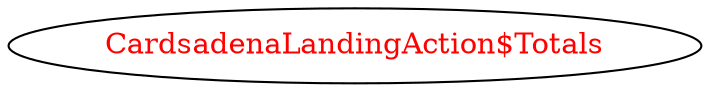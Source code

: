 digraph dependencyGraph {
 concentrate=true;
 ranksep="2.0";
 rankdir="LR"; 
 splines="ortho";
"CardsadenaLandingAction$Totals" [fontcolor="red"];
}